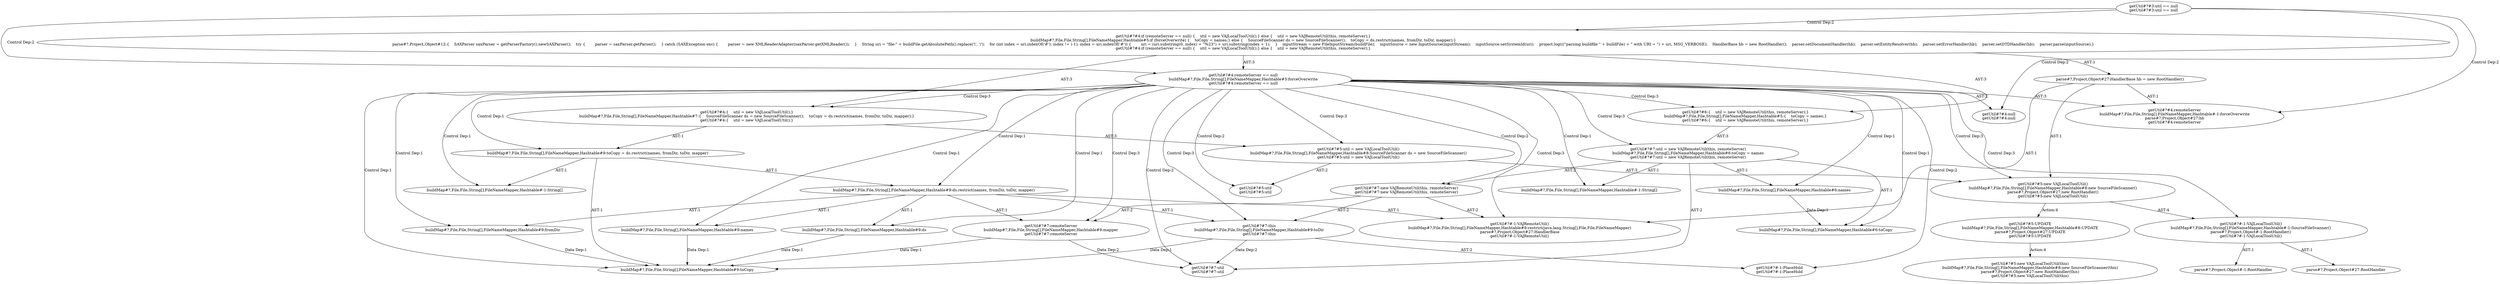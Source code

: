 digraph "Pattern" {
0 [label="getUtil#?#5:UPDATE
buildMap#?,File,File,String[],FileNameMapper,Hashtable#8:UPDATE
parse#?,Project,Object#27:UPDATE
getUtil#?#5:UPDATE" shape=ellipse]
1 [label="getUtil#?#5:new VAJLocalToolUtil()
buildMap#?,File,File,String[],FileNameMapper,Hashtable#8:new SourceFileScanner()
parse#?,Project,Object#27:new RootHandler()
getUtil#?#5:new VAJLocalToolUtil()" shape=ellipse]
2 [label="getUtil#?#4:remoteServer == null
buildMap#?,File,File,String[],FileNameMapper,Hashtable#5:forceOverwrite
getUtil#?#4:remoteServer == null" shape=ellipse]
3 [label="getUtil#?#3:util == null
getUtil#?#3:util == null" shape=ellipse]
4 [label="getUtil#?#4:if (remoteServer == null) \{\
    util = new VAJLocalToolUtil();\
\} else \{\
    util = new VAJRemoteUtil(this, remoteServer);\
\}
buildMap#?,File,File,String[],FileNameMapper,Hashtable#5:if (forceOverwrite) \{\
    toCopy = names;\
\} else \{\
    SourceFileScanner ds = new SourceFileScanner();\
    toCopy = ds.restrict(names, fromDir, toDir, mapper);\
\}
parse#?,Project,Object#12:\{\
    SAXParser saxParser = getParserFactory().newSAXParser();\
    try \{\
        parser = saxParser.getParser();\
    \} catch (SAXException exc) \{\
        parser = new XMLReaderAdapter(saxParser.getXMLReader());\
    \}\
    String uri = \"file:\" + buildFile.getAbsolutePath().replace('\\', '/');\
    for (int index = uri.indexOf('#'); index != (-1); index = uri.indexOf('#')) \{\
        uri = (uri.substring(0, index) + \"%23\") + uri.substring(index + 1);\
    \}\
    inputStream = new FileInputStream(buildFile);\
    inputSource = new InputSource(inputStream);\
    inputSource.setSystemId(uri);\
    project.log(((\"parsing buildfile \" + buildFile) + \" with URI = \") + uri, MSG_VERBOSE);\
    HandlerBase hb = new RootHandler();\
    parser.setDocumentHandler(hb);\
    parser.setEntityResolver(hb);\
    parser.setErrorHandler(hb);\
    parser.setDTDHandler(hb);\
    parser.parse(inputSource);\
\}
getUtil#?#4:if (remoteServer == null) \{\
    util = new VAJLocalToolUtil();\
\} else \{\
    util = new VAJRemoteUtil(this, remoteServer);\
\}" shape=ellipse]
5 [label="getUtil#?#4:remoteServer
buildMap#?,File,File,String[],FileNameMapper,Hashtable#-1:forceOverwrite
parse#?,Project,Object#27:hb
getUtil#?#4:remoteServer" shape=ellipse]
6 [label="getUtil#?#4:null
getUtil#?#4:null" shape=ellipse]
7 [label="getUtil#?#4:\{\
    util = new VAJLocalToolUtil();\
\}
buildMap#?,File,File,String[],FileNameMapper,Hashtable#7:\{\
    SourceFileScanner ds = new SourceFileScanner();\
    toCopy = ds.restrict(names, fromDir, toDir, mapper);\
\}
getUtil#?#4:\{\
    util = new VAJLocalToolUtil();\
\}" shape=ellipse]
8 [label="getUtil#?#5:util = new VAJLocalToolUtil()
buildMap#?,File,File,String[],FileNameMapper,Hashtable#8:SourceFileScanner ds = new SourceFileScanner()
getUtil#?#5:util = new VAJLocalToolUtil()" shape=ellipse]
9 [label="getUtil#?#5:util
getUtil#?#5:util" shape=ellipse]
10 [label="getUtil#?#-1:VAJLocalToolUtil()
buildMap#?,File,File,String[],FileNameMapper,Hashtable#-1:SourceFileScanner()
parse#?,Project,Object#-1:RootHandler()
getUtil#?#-1:VAJLocalToolUtil()" shape=ellipse]
11 [label="getUtil#?#6:\{\
    util = new VAJRemoteUtil(this, remoteServer);\
\}
buildMap#?,File,File,String[],FileNameMapper,Hashtable#5:\{\
    toCopy = names;\
\}
getUtil#?#6:\{\
    util = new VAJRemoteUtil(this, remoteServer);\
\}" shape=ellipse]
12 [label="getUtil#?#7:util = new VAJRemoteUtil(this, remoteServer)
buildMap#?,File,File,String[],FileNameMapper,Hashtable#6:toCopy = names
getUtil#?#7:util = new VAJRemoteUtil(this, remoteServer)" shape=ellipse]
13 [label="getUtil#?#7:util
getUtil#?#7:util" shape=ellipse]
14 [label="getUtil#?#7:new VAJRemoteUtil(this, remoteServer)
getUtil#?#7:new VAJRemoteUtil(this, remoteServer)" shape=ellipse]
15 [label="getUtil#?#-1:VAJRemoteUtil()
buildMap#?,File,File,String[],FileNameMapper,Hashtable#9:restrict(java.lang.String[],File,File,FileNameMapper)
parse#?,Project,Object#27:HandlerBase
getUtil#?#-1:VAJRemoteUtil()" shape=ellipse]
16 [label="getUtil#?#7:this
buildMap#?,File,File,String[],FileNameMapper,Hashtable#9:toDir
getUtil#?#7:this" shape=ellipse]
17 [label="getUtil#?#-1:PlaceHold
getUtil#?#-1:PlaceHold" shape=ellipse]
18 [label="getUtil#?#7:remoteServer
buildMap#?,File,File,String[],FileNameMapper,Hashtable#9:mapper
getUtil#?#7:remoteServer" shape=ellipse]
19 [label="getUtil#?#5:new VAJLocalToolUtil(this)
buildMap#?,File,File,String[],FileNameMapper,Hashtable#8:new SourceFileScanner(this)
parse#?,Project,Object#27:new RootHandler(this)
getUtil#?#5:new VAJLocalToolUtil(this)" shape=ellipse]
20 [label="buildMap#?,File,File,String[],FileNameMapper,Hashtable#6:toCopy" shape=ellipse]
21 [label="buildMap#?,File,File,String[],FileNameMapper,Hashtable#9:ds" shape=ellipse]
22 [label="buildMap#?,File,File,String[],FileNameMapper,Hashtable#6:names" shape=ellipse]
23 [label="buildMap#?,File,File,String[],FileNameMapper,Hashtable#9:names" shape=ellipse]
24 [label="buildMap#?,File,File,String[],FileNameMapper,Hashtable#-1:String[]" shape=ellipse]
25 [label="buildMap#?,File,File,String[],FileNameMapper,Hashtable#9:fromDir" shape=ellipse]
26 [label="buildMap#?,File,File,String[],FileNameMapper,Hashtable#9:toCopy = ds.restrict(names, fromDir, toDir, mapper)" shape=ellipse]
27 [label="buildMap#?,File,File,String[],FileNameMapper,Hashtable#9:toCopy" shape=ellipse]
28 [label="buildMap#?,File,File,String[],FileNameMapper,Hashtable#9:ds.restrict(names, fromDir, toDir, mapper)" shape=ellipse]
29 [label="buildMap#?,File,File,String[],FileNameMapper,Hashtable#-1:String[]" shape=ellipse]
30 [label="parse#?,Project,Object#27:HandlerBase hb = new RootHandler()" shape=ellipse]
31 [label="parse#?,Project,Object#-1:RootHandler" shape=ellipse]
32 [label="parse#?,Project,Object#27:RootHandler" shape=ellipse]
0 -> 19 [label="Action:4"];
1 -> 0 [label="Action:4"];
1 -> 10 [label="AST:4"];
2 -> 1 [label="Control Dep:3"];
2 -> 5 [label="AST:3"];
2 -> 6 [label="AST:2"];
2 -> 7 [label="Control Dep:3"];
2 -> 8 [label="Control Dep:3"];
2 -> 9 [label="Control Dep:2"];
2 -> 10 [label="Control Dep:3"];
2 -> 11 [label="Control Dep:3"];
2 -> 12 [label="Control Dep:3"];
2 -> 13 [label="Control Dep:2"];
2 -> 14 [label="Control Dep:2"];
2 -> 15 [label="Control Dep:3"];
2 -> 16 [label="Control Dep:3"];
2 -> 17 [label="Control Dep:2"];
2 -> 18 [label="Control Dep:3"];
2 -> 20 [label="Control Dep:1"];
2 -> 21 [label="Control Dep:1"];
2 -> 22 [label="Control Dep:1"];
2 -> 23 [label="Control Dep:1"];
2 -> 24 [label="Control Dep:1"];
2 -> 25 [label="Control Dep:1"];
2 -> 26 [label="Control Dep:1"];
2 -> 27 [label="Control Dep:1"];
2 -> 28 [label="Control Dep:1"];
2 -> 29 [label="Control Dep:1"];
3 -> 2 [label="Control Dep:2"];
3 -> 4 [label="Control Dep:2"];
3 -> 5 [label="Control Dep:2"];
3 -> 6 [label="Control Dep:2"];
4 -> 2 [label="AST:3"];
4 -> 7 [label="AST:3"];
4 -> 11 [label="AST:3"];
4 -> 30 [label="AST:1"];
7 -> 8 [label="AST:3"];
7 -> 26 [label="AST:1"];
8 -> 1 [label="AST:3"];
8 -> 9 [label="AST:2"];
10 -> 31 [label="AST:1"];
10 -> 32 [label="AST:1"];
11 -> 12 [label="AST:3"];
12 -> 13 [label="AST:2"];
12 -> 14 [label="AST:2"];
12 -> 20 [label="AST:1"];
12 -> 22 [label="AST:1"];
12 -> 29 [label="AST:1"];
14 -> 15 [label="AST:2"];
14 -> 16 [label="AST:2"];
14 -> 18 [label="AST:2"];
16 -> 13 [label="Data Dep:2"];
16 -> 17 [label="AST:2"];
16 -> 27 [label="Data Dep:1"];
18 -> 13 [label="Data Dep:2"];
18 -> 27 [label="Data Dep:1"];
21 -> 27 [label="Data Dep:1"];
22 -> 20 [label="Data Dep:1"];
23 -> 27 [label="Data Dep:1"];
25 -> 27 [label="Data Dep:1"];
26 -> 24 [label="AST:1"];
26 -> 27 [label="AST:1"];
26 -> 28 [label="AST:1"];
28 -> 21 [label="AST:1"];
28 -> 23 [label="AST:1"];
28 -> 25 [label="AST:1"];
28 -> 15 [label="AST:1"];
28 -> 16 [label="AST:1"];
28 -> 18 [label="AST:1"];
30 -> 5 [label="AST:1"];
30 -> 15 [label="AST:1"];
30 -> 1 [label="AST:1"];
}